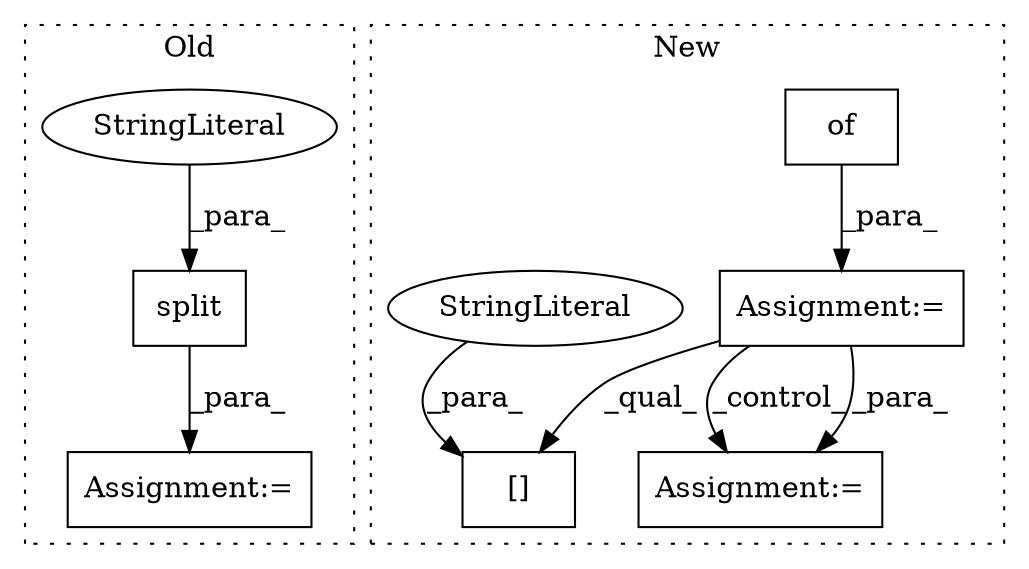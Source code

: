 digraph G {
subgraph cluster0 {
1 [label="split" a="32" s="18315,18324" l="6,1" shape="box"];
3 [label="StringLiteral" a="45" s="18321" l="3" shape="ellipse"];
4 [label="Assignment:=" a="7" s="18305" l="1" shape="box"];
label = "Old";
style="dotted";
}
subgraph cluster1 {
2 [label="of" a="32" s="19301,19387" l="3,1" shape="box"];
5 [label="Assignment:=" a="7" s="19296" l="1" shape="box"];
6 [label="[]" a="2" s="19679,19701" l="9,1" shape="box"];
7 [label="StringLiteral" a="45" s="19688" l="13" shape="ellipse"];
8 [label="Assignment:=" a="7" s="20290" l="1" shape="box"];
label = "New";
style="dotted";
}
1 -> 4 [label="_para_"];
2 -> 5 [label="_para_"];
3 -> 1 [label="_para_"];
5 -> 8 [label="_control_"];
5 -> 8 [label="_para_"];
5 -> 6 [label="_qual_"];
7 -> 6 [label="_para_"];
}
